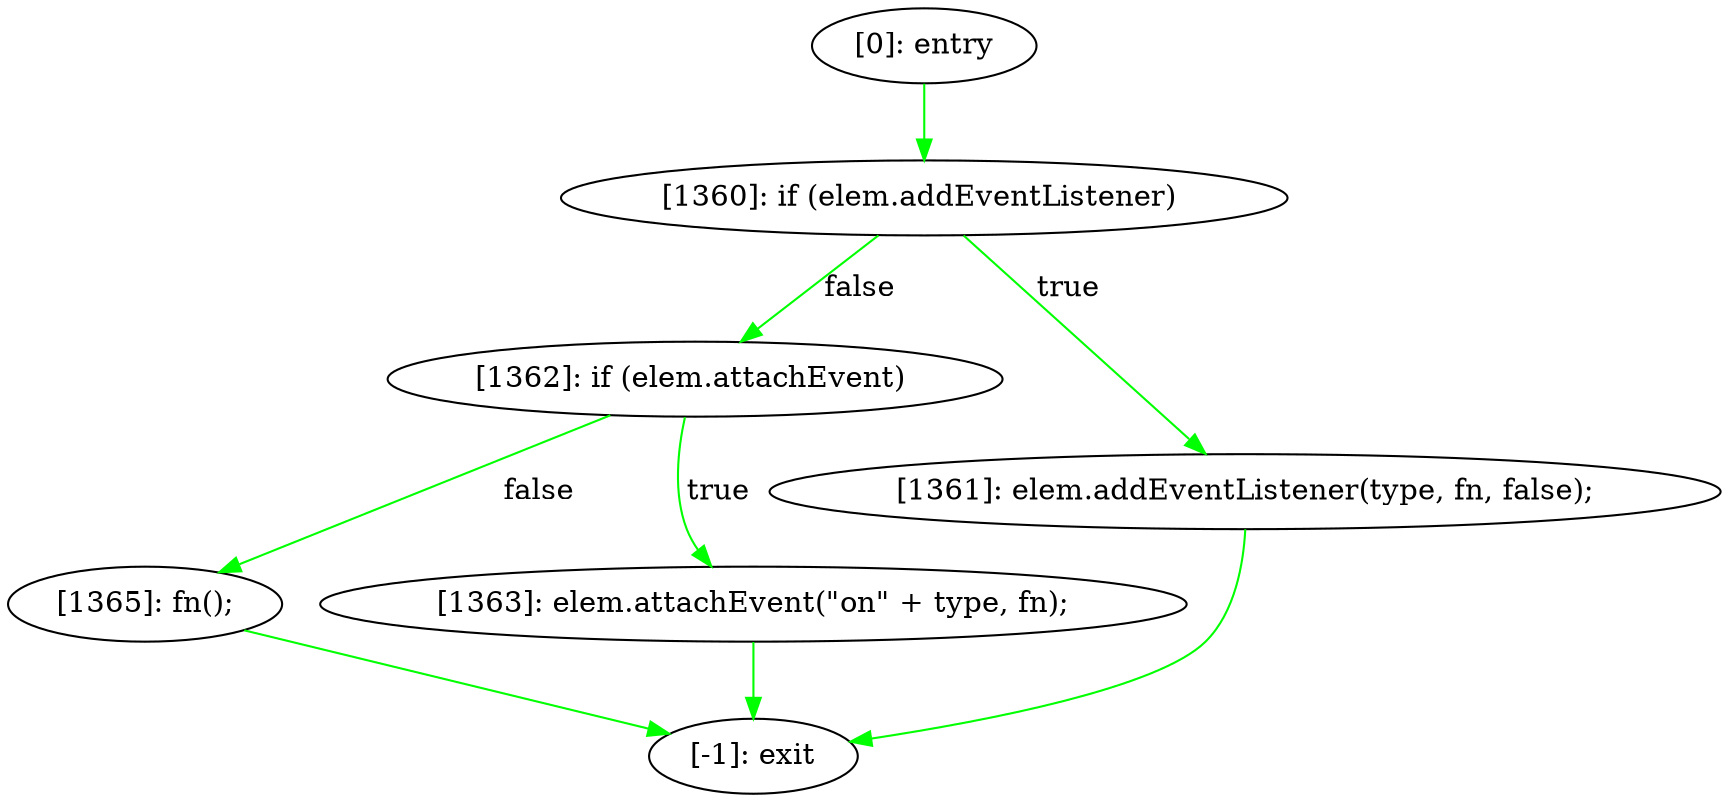 digraph {
"0" [label="[1365]: fn();\n"] 
"1" [label="[1363]: elem.attachEvent(\"on\" + type, fn);\n"] 
"2" [label="[-1]: exit"] 
"3" [label="[0]: entry"] 
"4" [label="[1362]: if (elem.attachEvent) "] 
"5" [label="[1360]: if (elem.addEventListener) "] 
"6" [label="[1361]: elem.addEventListener(type, fn, false);\n"] 
"0" -> "2" [label="" color="green"] 
"1" -> "2" [label="" color="green"] 
"3" -> "5" [label="" color="green"] 
"4" -> "1" [label="true" color="green"] 
"4" -> "0" [label="false" color="green"] 
"5" -> "6" [label="true" color="green"] 
"5" -> "4" [label="false" color="green"] 
"6" -> "2" [label="" color="green"] 
}
